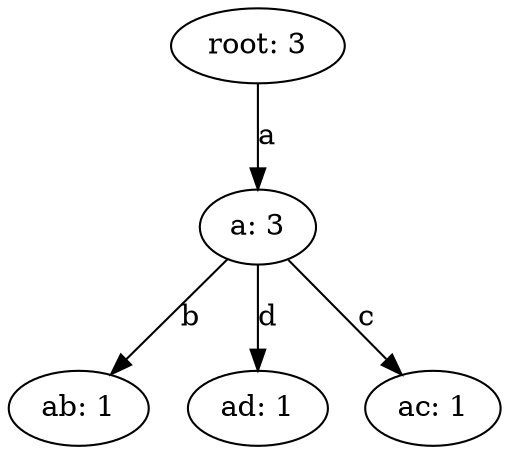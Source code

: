 digraph {
    0 [ label = "root: 3" ]
    1 [ label = "a: 3" ]
    2 [ label = "ab: 1" ]
    3 [ label = "ad: 1" ]
    4 [ label = "ac: 1" ]
    0 -> 1 [ label = "a" ]
    1 -> 2 [ label = "b" ]
    1 -> 3 [ label = "d" ]
    1 -> 4 [ label = "c" ]
}
